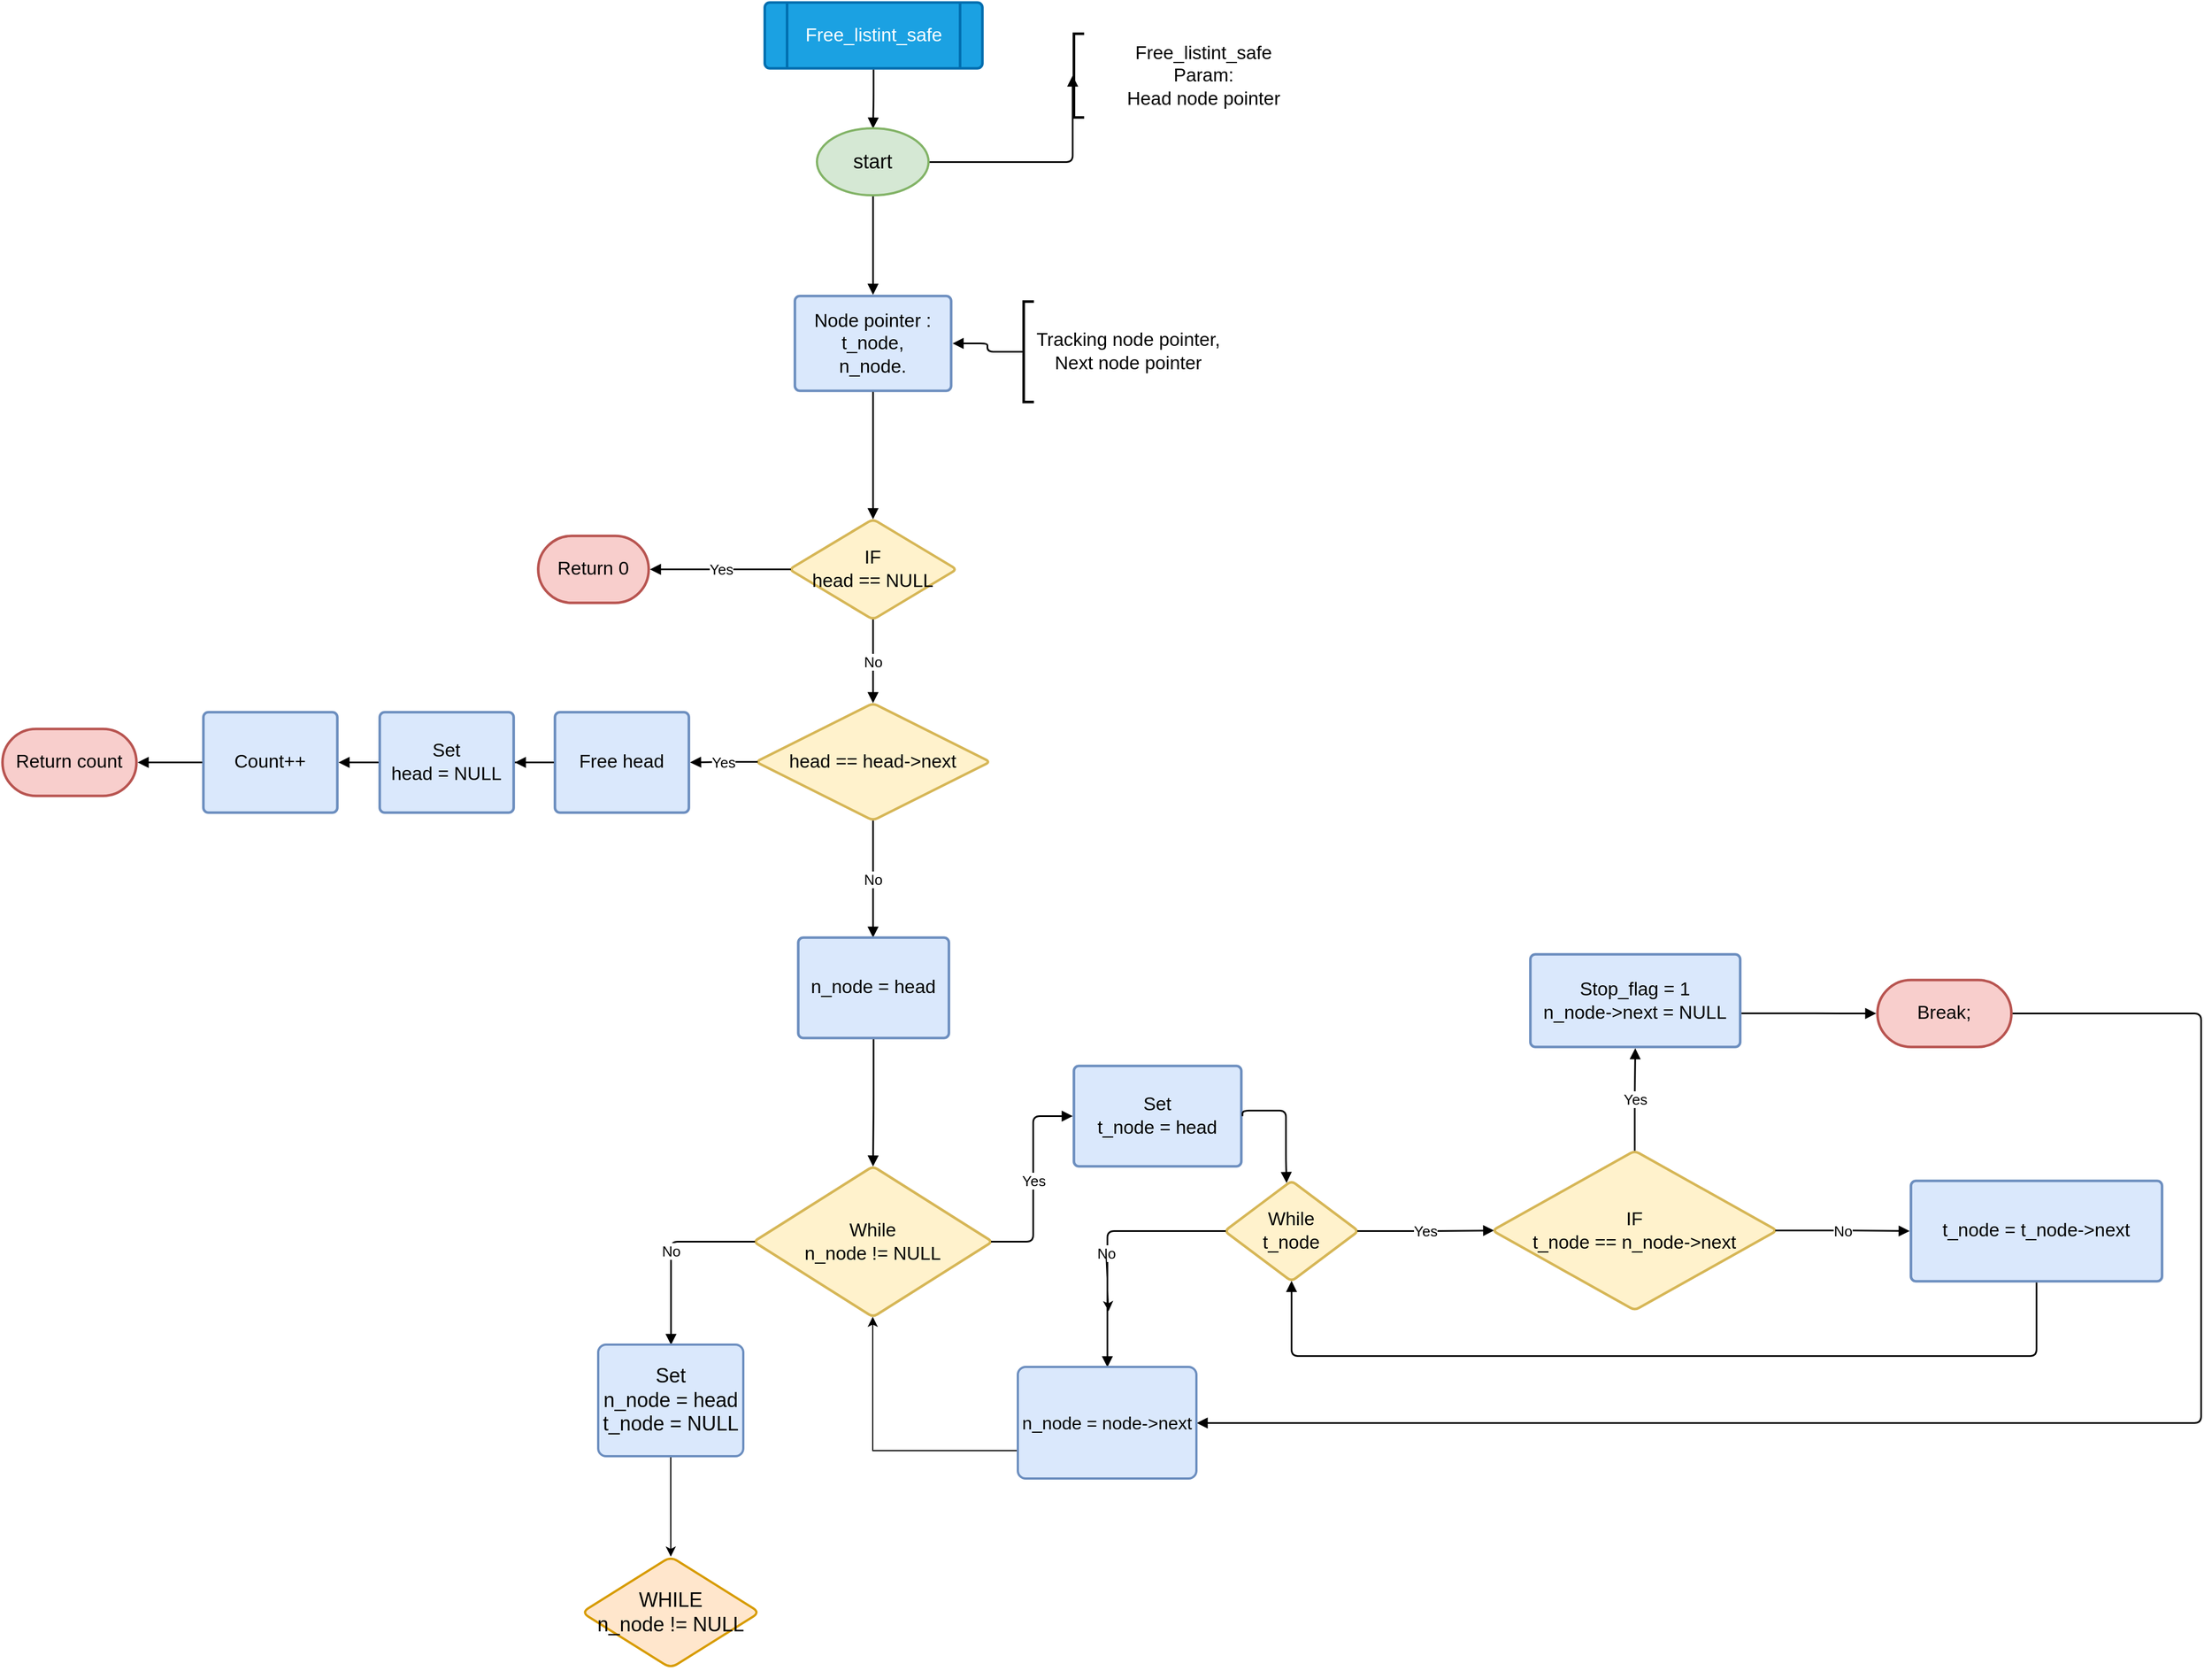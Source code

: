 <mxfile version="20.7.4" type="github">
  <diagram id="C5RBs43oDa-KdzZeNtuy" name="Page-1">
    <mxGraphModel dx="1888" dy="588" grid="1" gridSize="10" guides="1" tooltips="1" connect="1" arrows="1" fold="1" page="1" pageScale="1" pageWidth="827" pageHeight="1169" math="0" shadow="0">
      <root>
        <mxCell id="WIyWlLk6GJQsqaUBKTNV-0" />
        <mxCell id="WIyWlLk6GJQsqaUBKTNV-1" parent="WIyWlLk6GJQsqaUBKTNV-0" />
        <UserObject label="" lucidchartObjectId="B0TjeojzzhyD" id="-EuLFVU4yD4jIDWXe8yd-0">
          <mxCell style="html=1;jettySize=18;whiteSpace=wrap;fontSize=13;strokeOpacity=100;strokeWidth=1.5;rounded=1;arcSize=12;edgeStyle=orthogonalEdgeStyle;startArrow=none;endArrow=block;endFill=1;entryX=-0.005;entryY=0.5;entryPerimeter=0;fontStyle=0;align=center;exitX=1;exitY=0.5;exitDx=0;exitDy=0;exitPerimeter=0;" parent="WIyWlLk6GJQsqaUBKTNV-1" target="-EuLFVU4yD4jIDWXe8yd-1" edge="1" source="BbPFGdIxD8tB25OcYoy9-9">
            <mxGeometry width="100" height="100" relative="1" as="geometry">
              <Array as="points" />
              <mxPoint x="719" y="165" as="sourcePoint" />
            </mxGeometry>
          </mxCell>
        </UserObject>
        <mxCell id="-EuLFVU4yD4jIDWXe8yd-1" value="Free_listint_safe&#xa;Param:&#xa;       Head node pointer" style="group;spacingLeft=8;align=center;spacing=0;strokeColor=none;whiteSpace=wrap;fontSize=16.7;fontColor=default;fontStyle=0;strokeOpacity=100;rounded=1;absoluteArcSize=1;arcSize=9;strokeWidth=2.3;verticalAlign=middle;html=1;" parent="WIyWlLk6GJQsqaUBKTNV-1" vertex="1">
          <mxGeometry x="840" y="45" width="225" height="75" as="geometry" />
        </mxCell>
        <mxCell id="-EuLFVU4yD4jIDWXe8yd-2" value="" style="shape=partialRectangle;right=0;fillColor=none;whiteSpace=wrap;fontSize=16.7;fontColor=default;fontStyle=0;strokeWidth=2.3;align=center;" parent="-EuLFVU4yD4jIDWXe8yd-1" vertex="1">
          <mxGeometry width="8" height="75" relative="1" as="geometry" />
        </mxCell>
        <UserObject label="" lucidchartObjectId="d2Tjtz0A~HVq" id="-EuLFVU4yD4jIDWXe8yd-3">
          <mxCell style="html=1;jettySize=18;whiteSpace=wrap;fontSize=13;strokeOpacity=100;strokeWidth=1.5;rounded=1;arcSize=12;edgeStyle=orthogonalEdgeStyle;startArrow=none;endArrow=block;endFill=1;exitX=0.5;exitY=1;exitPerimeter=0;entryX=0.5;entryY=-0.012;entryPerimeter=0;fontStyle=0;align=center;exitDx=0;exitDy=0;" parent="WIyWlLk6GJQsqaUBKTNV-1" source="BbPFGdIxD8tB25OcYoy9-9" target="-EuLFVU4yD4jIDWXe8yd-4" edge="1">
            <mxGeometry width="100" height="100" relative="1" as="geometry">
              <Array as="points" />
              <mxPoint x="660" y="211.08" as="sourcePoint" />
            </mxGeometry>
          </mxCell>
        </UserObject>
        <UserObject label="Node pointer :&#xa;       t_node,&#xa;      n_node." lucidchartObjectId="n3Tj_km~~GY7" id="-EuLFVU4yD4jIDWXe8yd-4">
          <mxCell style="html=1;overflow=block;blockSpacing=1;whiteSpace=wrap;fontSize=16.7;fontStyle=0;spacing=9;strokeOpacity=100;rounded=1;absoluteArcSize=1;arcSize=9;strokeWidth=2.3;align=center;fillColor=#dae8fc;strokeColor=#6c8ebf;" parent="WIyWlLk6GJQsqaUBKTNV-1" vertex="1">
            <mxGeometry x="590" y="280" width="140" height="85" as="geometry" />
          </mxCell>
        </UserObject>
        <mxCell id="-EuLFVU4yD4jIDWXe8yd-5" value="Tracking node pointer, &#xa;Next node pointer " style="group;spacingLeft=8;align=center;spacing=0;strokeColor=none;whiteSpace=wrap;fontSize=16.7;fontColor=default;fontStyle=0;strokeOpacity=100;rounded=1;absoluteArcSize=1;arcSize=9;strokeWidth=2.3;verticalAlign=middle;html=1;" parent="WIyWlLk6GJQsqaUBKTNV-1" vertex="1">
          <mxGeometry x="795" y="285" width="180" height="90" as="geometry" />
        </mxCell>
        <mxCell id="-EuLFVU4yD4jIDWXe8yd-6" value="" style="shape=partialRectangle;right=0;fillColor=none;whiteSpace=wrap;fontSize=16.7;fontColor=default;fontStyle=0;strokeWidth=2.3;align=center;" parent="-EuLFVU4yD4jIDWXe8yd-5" vertex="1">
          <mxGeometry width="8" height="90" relative="1" as="geometry" />
        </mxCell>
        <UserObject label="" lucidchartObjectId="N6TjMhdxIxI5" id="-EuLFVU4yD4jIDWXe8yd-7">
          <mxCell style="html=1;jettySize=18;whiteSpace=wrap;fontSize=13;strokeOpacity=100;strokeWidth=1.5;rounded=1;arcSize=12;edgeStyle=orthogonalEdgeStyle;startArrow=none;endArrow=block;endFill=1;exitX=-0.006;exitY=0.5;exitPerimeter=0;entryX=1.009;entryY=0.5;entryPerimeter=0;fontStyle=0;align=center;" parent="WIyWlLk6GJQsqaUBKTNV-1" source="-EuLFVU4yD4jIDWXe8yd-5" target="-EuLFVU4yD4jIDWXe8yd-4" edge="1">
            <mxGeometry width="100" height="100" relative="1" as="geometry">
              <Array as="points" />
            </mxGeometry>
          </mxCell>
        </UserObject>
        <UserObject label="" lucidchartObjectId="97TjU-4n.Omw" id="-EuLFVU4yD4jIDWXe8yd-8">
          <mxCell style="html=1;jettySize=18;whiteSpace=wrap;fontSize=13;strokeOpacity=100;strokeWidth=1.5;rounded=1;arcSize=12;edgeStyle=orthogonalEdgeStyle;startArrow=none;endArrow=block;endFill=1;exitX=0.5;exitY=1.012;exitPerimeter=0;entryX=0.5;entryY=0.001;entryPerimeter=0;fontStyle=0;align=center;" parent="WIyWlLk6GJQsqaUBKTNV-1" source="-EuLFVU4yD4jIDWXe8yd-4" target="-EuLFVU4yD4jIDWXe8yd-9" edge="1">
            <mxGeometry width="100" height="100" relative="1" as="geometry">
              <Array as="points">
                <mxPoint x="660" y="430" />
                <mxPoint x="660" y="430" />
              </Array>
            </mxGeometry>
          </mxCell>
        </UserObject>
        <UserObject label="IF&lt;br&gt;head == NULL" lucidchartObjectId=".7TjQWZjz_UL" id="-EuLFVU4yD4jIDWXe8yd-9">
          <mxCell style="html=1;overflow=block;blockSpacing=1;whiteSpace=wrap;rhombus;fontSize=16.7;fontStyle=0;spacing=3.8;strokeOpacity=100;rounded=1;absoluteArcSize=1;arcSize=9;strokeWidth=2.3;align=center;fillColor=#fff2cc;strokeColor=#d6b656;" parent="WIyWlLk6GJQsqaUBKTNV-1" vertex="1">
            <mxGeometry x="585" y="480" width="150" height="90" as="geometry" />
          </mxCell>
        </UserObject>
        <UserObject label="" lucidchartObjectId="c9TjnEwzUFvM" id="-EuLFVU4yD4jIDWXe8yd-10">
          <mxCell style="html=1;jettySize=18;whiteSpace=wrap;fontSize=13;fontColor=default;fontStyle=0;strokeOpacity=100;strokeWidth=1.5;rounded=1;arcSize=12;edgeStyle=orthogonalEdgeStyle;startArrow=none;endArrow=block;endFill=1;exitX=0.5;exitY=0.999;exitPerimeter=0;entryX=0.5;entryY=-0.001;entryPerimeter=0;align=center;" parent="WIyWlLk6GJQsqaUBKTNV-1" source="-EuLFVU4yD4jIDWXe8yd-9" target="-EuLFVU4yD4jIDWXe8yd-12" edge="1">
            <mxGeometry width="100" height="100" relative="1" as="geometry">
              <Array as="points" />
            </mxGeometry>
          </mxCell>
        </UserObject>
        <mxCell id="-EuLFVU4yD4jIDWXe8yd-11" value="No" style="text;html=1;resizable=0;labelBackgroundColor=default;align=center;verticalAlign=middle;fontStyle=0;fontColor=default;fontSize=13;" parent="-EuLFVU4yD4jIDWXe8yd-10" vertex="1">
          <mxGeometry relative="1" as="geometry" />
        </mxCell>
        <UserObject label="head == head-&amp;gt;next" lucidchartObjectId="k9TjyNI7_4Cw" id="-EuLFVU4yD4jIDWXe8yd-12">
          <mxCell style="html=1;overflow=block;blockSpacing=1;whiteSpace=wrap;rhombus;fontSize=16.7;fontStyle=0;spacing=3.8;strokeOpacity=100;rounded=1;absoluteArcSize=1;arcSize=9;strokeWidth=2.3;align=center;fillColor=#fff2cc;strokeColor=#d6b656;" parent="WIyWlLk6GJQsqaUBKTNV-1" vertex="1">
            <mxGeometry x="555" y="645" width="210" height="105" as="geometry" />
          </mxCell>
        </UserObject>
        <UserObject label="" lucidchartObjectId="A-TjABVrmWil" id="-EuLFVU4yD4jIDWXe8yd-13">
          <mxCell style="html=1;jettySize=18;whiteSpace=wrap;fontSize=13;fontColor=default;fontStyle=0;strokeOpacity=100;strokeWidth=1.5;rounded=1;arcSize=12;edgeStyle=orthogonalEdgeStyle;startArrow=none;endArrow=block;endFill=1;exitX=0.009;exitY=0.5;exitPerimeter=0;entryX=1.011;entryY=0.5;entryPerimeter=0;align=center;" parent="WIyWlLk6GJQsqaUBKTNV-1" source="-EuLFVU4yD4jIDWXe8yd-9" target="-EuLFVU4yD4jIDWXe8yd-15" edge="1">
            <mxGeometry width="100" height="100" relative="1" as="geometry">
              <Array as="points" />
            </mxGeometry>
          </mxCell>
        </UserObject>
        <mxCell id="-EuLFVU4yD4jIDWXe8yd-14" value="Yes" style="text;html=1;resizable=0;labelBackgroundColor=default;align=center;verticalAlign=middle;fontStyle=0;fontColor=default;fontSize=13;" parent="-EuLFVU4yD4jIDWXe8yd-13" vertex="1">
          <mxGeometry relative="1" as="geometry" />
        </mxCell>
        <UserObject label="Return 0" lucidchartObjectId="eoUjwzLETwix" id="-EuLFVU4yD4jIDWXe8yd-15">
          <mxCell style="html=1;overflow=block;blockSpacing=1;whiteSpace=wrap;rounded=1;arcSize=50;fontSize=16.7;fontStyle=0;spacing=3.8;strokeOpacity=100;strokeWidth=2.3;align=center;fillColor=#f8cecc;strokeColor=#b85450;" parent="WIyWlLk6GJQsqaUBKTNV-1" vertex="1">
            <mxGeometry x="360" y="495" width="99" height="60" as="geometry" />
          </mxCell>
        </UserObject>
        <UserObject label="" lucidchartObjectId="gqUjU.lbUIT7" id="-EuLFVU4yD4jIDWXe8yd-16">
          <mxCell style="html=1;jettySize=18;whiteSpace=wrap;fontSize=13;fontColor=default;fontStyle=0;strokeOpacity=100;strokeWidth=1.5;rounded=1;arcSize=12;edgeStyle=orthogonalEdgeStyle;startArrow=none;endArrow=block;endFill=1;exitX=0.5;exitY=1.001;exitPerimeter=0;align=center;" parent="WIyWlLk6GJQsqaUBKTNV-1" source="-EuLFVU4yD4jIDWXe8yd-12" edge="1">
            <mxGeometry width="100" height="100" relative="1" as="geometry">
              <Array as="points" />
              <mxPoint x="660" y="855" as="targetPoint" />
            </mxGeometry>
          </mxCell>
        </UserObject>
        <mxCell id="-EuLFVU4yD4jIDWXe8yd-17" value="No" style="text;html=1;resizable=0;labelBackgroundColor=default;align=center;verticalAlign=middle;fontStyle=0;fontColor=default;fontSize=13;" parent="-EuLFVU4yD4jIDWXe8yd-16" vertex="1">
          <mxGeometry relative="1" as="geometry" />
        </mxCell>
        <UserObject label="" lucidchartObjectId="CqUj7jYGGl0Z" id="-EuLFVU4yD4jIDWXe8yd-18">
          <mxCell style="html=1;jettySize=18;whiteSpace=wrap;fontSize=13;fontColor=default;fontStyle=0;strokeOpacity=100;strokeWidth=1.5;rounded=1;arcSize=12;edgeStyle=orthogonalEdgeStyle;startArrow=none;endArrow=block;endFill=1;exitX=0.008;exitY=0.5;exitPerimeter=0;entryX=1.009;entryY=0.5;entryPerimeter=0;align=center;" parent="WIyWlLk6GJQsqaUBKTNV-1" source="-EuLFVU4yD4jIDWXe8yd-12" target="-EuLFVU4yD4jIDWXe8yd-20" edge="1">
            <mxGeometry width="100" height="100" relative="1" as="geometry">
              <Array as="points" />
            </mxGeometry>
          </mxCell>
        </UserObject>
        <mxCell id="-EuLFVU4yD4jIDWXe8yd-19" value="Yes" style="text;html=1;resizable=0;labelBackgroundColor=default;align=center;verticalAlign=middle;fontStyle=0;fontColor=default;fontSize=13;" parent="-EuLFVU4yD4jIDWXe8yd-18" vertex="1">
          <mxGeometry relative="1" as="geometry" />
        </mxCell>
        <UserObject label="Free head" lucidchartObjectId="FqUjgOdDvxsP" id="-EuLFVU4yD4jIDWXe8yd-20">
          <mxCell style="html=1;overflow=block;blockSpacing=1;whiteSpace=wrap;fontSize=16.7;fontStyle=0;spacing=9;strokeOpacity=100;rounded=1;absoluteArcSize=1;arcSize=9;strokeWidth=2.3;align=center;fillColor=#dae8fc;strokeColor=#6c8ebf;" parent="WIyWlLk6GJQsqaUBKTNV-1" vertex="1">
            <mxGeometry x="375" y="653" width="120" height="90" as="geometry" />
          </mxCell>
        </UserObject>
        <UserObject label="" lucidchartObjectId="ZqUjroHSbfZT" id="-EuLFVU4yD4jIDWXe8yd-21">
          <mxCell style="html=1;jettySize=18;whiteSpace=wrap;fontSize=13;strokeOpacity=100;strokeWidth=1.5;rounded=1;arcSize=12;edgeStyle=orthogonalEdgeStyle;startArrow=none;endArrow=block;endFill=1;exitX=-0.009;exitY=0.5;exitPerimeter=0;entryX=1.009;entryY=0.5;entryPerimeter=0;fontStyle=0;align=center;" parent="WIyWlLk6GJQsqaUBKTNV-1" source="-EuLFVU4yD4jIDWXe8yd-20" target="-EuLFVU4yD4jIDWXe8yd-22" edge="1">
            <mxGeometry width="100" height="100" relative="1" as="geometry">
              <Array as="points" />
            </mxGeometry>
          </mxCell>
        </UserObject>
        <UserObject label="Count++" lucidchartObjectId="PrUjx2eA~Qg_" id="-EuLFVU4yD4jIDWXe8yd-22">
          <mxCell style="html=1;overflow=block;blockSpacing=1;whiteSpace=wrap;fontSize=16.7;fontStyle=0;spacing=9;strokeOpacity=100;rounded=1;absoluteArcSize=1;arcSize=9;strokeWidth=2.3;align=center;fillColor=#dae8fc;strokeColor=#6c8ebf;" parent="WIyWlLk6GJQsqaUBKTNV-1" vertex="1">
            <mxGeometry x="60" y="653" width="120" height="90" as="geometry" />
          </mxCell>
        </UserObject>
        <UserObject label="" lucidchartObjectId="5rUjoiAFmM_X" id="-EuLFVU4yD4jIDWXe8yd-23">
          <mxCell style="html=1;jettySize=18;whiteSpace=wrap;fontSize=13;strokeOpacity=100;strokeWidth=1.5;rounded=1;arcSize=12;edgeStyle=orthogonalEdgeStyle;startArrow=none;endArrow=block;endFill=1;exitX=-0.009;exitY=0.5;exitPerimeter=0;entryX=1.009;entryY=0.5;entryPerimeter=0;fontStyle=0;align=center;" parent="WIyWlLk6GJQsqaUBKTNV-1" source="-EuLFVU4yD4jIDWXe8yd-22" target="-EuLFVU4yD4jIDWXe8yd-24" edge="1">
            <mxGeometry width="100" height="100" relative="1" as="geometry">
              <Array as="points" />
            </mxGeometry>
          </mxCell>
        </UserObject>
        <UserObject label="Return count " lucidchartObjectId="6rUjozvJ10LH" id="-EuLFVU4yD4jIDWXe8yd-24">
          <mxCell style="html=1;overflow=block;blockSpacing=1;whiteSpace=wrap;rounded=1;arcSize=50;fontSize=16.7;fontStyle=0;spacing=3.8;strokeOpacity=100;strokeWidth=2.3;align=center;fillColor=#f8cecc;strokeColor=#b85450;" parent="WIyWlLk6GJQsqaUBKTNV-1" vertex="1">
            <mxGeometry x="-120" y="668" width="120" height="60" as="geometry" />
          </mxCell>
        </UserObject>
        <UserObject label="Free_listint_safe" lucidchartObjectId="lyUj0HL4_M2s" id="-EuLFVU4yD4jIDWXe8yd-26">
          <mxCell style="html=1;overflow=block;blockSpacing=1;whiteSpace=wrap;shape=process;fontSize=16.7;fontStyle=0;spacing=3.8;strokeOpacity=100;rounded=1;absoluteArcSize=1;arcSize=9;strokeWidth=2.3;align=center;fillColor=#1ba1e2;strokeColor=#006EAF;fontColor=#ffffff;" parent="WIyWlLk6GJQsqaUBKTNV-1" vertex="1">
            <mxGeometry x="563" y="17" width="195" height="59" as="geometry" />
          </mxCell>
        </UserObject>
        <UserObject label="" lucidchartObjectId="GzUjXqjGhj6L" id="-EuLFVU4yD4jIDWXe8yd-27">
          <mxCell style="html=1;jettySize=18;whiteSpace=wrap;fontSize=13;strokeOpacity=100;strokeWidth=1.5;rounded=1;arcSize=12;edgeStyle=orthogonalEdgeStyle;startArrow=none;endArrow=block;endFill=1;exitX=0.5;exitY=1.019;exitPerimeter=0;entryX=0.5;entryY=0;entryPerimeter=0;fontStyle=0;align=center;entryDx=0;entryDy=0;" parent="WIyWlLk6GJQsqaUBKTNV-1" source="-EuLFVU4yD4jIDWXe8yd-26" target="BbPFGdIxD8tB25OcYoy9-9" edge="1">
            <mxGeometry width="100" height="100" relative="1" as="geometry">
              <Array as="points" />
              <mxPoint x="660" y="118.92" as="targetPoint" />
            </mxGeometry>
          </mxCell>
        </UserObject>
        <UserObject label="" lucidchartObjectId="KAUjZjv.IRIq" id="-EuLFVU4yD4jIDWXe8yd-28">
          <mxCell style="html=1;jettySize=18;whiteSpace=wrap;fontSize=13;strokeOpacity=100;strokeWidth=1.5;rounded=1;arcSize=12;edgeStyle=orthogonalEdgeStyle;startArrow=none;endArrow=block;endFill=1;exitX=-0.009;exitY=0.5;exitPerimeter=0;entryX=1.009;entryY=0.5;entryPerimeter=0;fontStyle=0;align=center;" parent="WIyWlLk6GJQsqaUBKTNV-1" source="-EuLFVU4yD4jIDWXe8yd-20" target="-EuLFVU4yD4jIDWXe8yd-29" edge="1">
            <mxGeometry width="100" height="100" relative="1" as="geometry">
              <Array as="points" />
            </mxGeometry>
          </mxCell>
        </UserObject>
        <UserObject label="Set&#xa;head = NULL" lucidchartObjectId="OAUjvojBsVKb" id="-EuLFVU4yD4jIDWXe8yd-29">
          <mxCell style="html=1;overflow=block;blockSpacing=1;whiteSpace=wrap;fontSize=16.7;fontStyle=0;spacing=9;strokeOpacity=100;rounded=1;absoluteArcSize=1;arcSize=9;strokeWidth=2.3;align=center;fillColor=#dae8fc;strokeColor=#6c8ebf;" parent="WIyWlLk6GJQsqaUBKTNV-1" vertex="1">
            <mxGeometry x="218" y="653" width="120" height="90" as="geometry" />
          </mxCell>
        </UserObject>
        <UserObject label="n_node = head" lucidchartObjectId="VEUjYc1vSFdw" id="-EuLFVU4yD4jIDWXe8yd-30">
          <mxCell style="html=1;overflow=block;blockSpacing=1;whiteSpace=wrap;fontSize=16.7;fontStyle=0;spacing=9;strokeOpacity=100;rounded=1;absoluteArcSize=1;arcSize=9;strokeWidth=2.3;align=center;fillColor=#dae8fc;strokeColor=#6c8ebf;" parent="WIyWlLk6GJQsqaUBKTNV-1" vertex="1">
            <mxGeometry x="593" y="855" width="135" height="90" as="geometry" />
          </mxCell>
        </UserObject>
        <UserObject label="" lucidchartObjectId="JUUjhVC8.aRA" id="-EuLFVU4yD4jIDWXe8yd-31">
          <mxCell style="html=1;jettySize=18;whiteSpace=wrap;fontSize=13;strokeOpacity=100;strokeWidth=1.5;rounded=1;arcSize=12;edgeStyle=orthogonalEdgeStyle;startArrow=none;endArrow=block;endFill=1;exitX=0.5;exitY=1.012;exitPerimeter=0;entryX=0.5;entryY=0.001;entryPerimeter=0;fontStyle=0;align=center;" parent="WIyWlLk6GJQsqaUBKTNV-1" source="-EuLFVU4yD4jIDWXe8yd-30" target="-EuLFVU4yD4jIDWXe8yd-32" edge="1">
            <mxGeometry width="100" height="100" relative="1" as="geometry">
              <Array as="points" />
            </mxGeometry>
          </mxCell>
        </UserObject>
        <UserObject label="While &#xa;n_node !=  NULL" lucidchartObjectId="LUUjSOhoHL6q" id="-EuLFVU4yD4jIDWXe8yd-32">
          <mxCell style="html=1;overflow=block;blockSpacing=1;whiteSpace=wrap;rhombus;fontSize=16.7;fontStyle=0;spacing=3.8;strokeOpacity=100;rounded=1;absoluteArcSize=1;arcSize=9;strokeWidth=2.3;align=center;fillColor=#fff2cc;strokeColor=#d6b656;" parent="WIyWlLk6GJQsqaUBKTNV-1" vertex="1">
            <mxGeometry x="553" y="1060" width="214" height="135" as="geometry" />
          </mxCell>
        </UserObject>
        <UserObject label="" lucidchartObjectId="68UjEswZqylS" id="-EuLFVU4yD4jIDWXe8yd-33">
          <mxCell style="html=1;jettySize=18;whiteSpace=wrap;fontSize=13;fontColor=default;fontStyle=0;strokeOpacity=100;strokeWidth=1.5;rounded=1;arcSize=12;edgeStyle=orthogonalEdgeStyle;startArrow=none;endArrow=block;endFill=1;exitX=0.994;exitY=0.5;exitPerimeter=0;entryX=-0.007;entryY=0.5;entryPerimeter=0;align=center;" parent="WIyWlLk6GJQsqaUBKTNV-1" source="-EuLFVU4yD4jIDWXe8yd-32" target="-EuLFVU4yD4jIDWXe8yd-35" edge="1">
            <mxGeometry width="100" height="100" relative="1" as="geometry">
              <Array as="points" />
            </mxGeometry>
          </mxCell>
        </UserObject>
        <mxCell id="-EuLFVU4yD4jIDWXe8yd-34" value="Yes" style="text;html=1;resizable=0;labelBackgroundColor=default;align=center;verticalAlign=middle;fontStyle=0;fontColor=default;fontSize=13;" parent="-EuLFVU4yD4jIDWXe8yd-33" vertex="1">
          <mxGeometry relative="1" as="geometry" />
        </mxCell>
        <UserObject label="Set&#xa;t_node = head" lucidchartObjectId=".8UjOOrbikr~" id="-EuLFVU4yD4jIDWXe8yd-35">
          <mxCell style="html=1;overflow=block;blockSpacing=1;whiteSpace=wrap;fontSize=16.7;fontStyle=0;spacing=9;strokeOpacity=100;rounded=1;absoluteArcSize=1;arcSize=9;strokeWidth=2.3;align=center;fillColor=#dae8fc;strokeColor=#6c8ebf;" parent="WIyWlLk6GJQsqaUBKTNV-1" vertex="1">
            <mxGeometry x="840" y="970" width="150" height="90" as="geometry" />
          </mxCell>
        </UserObject>
        <UserObject label="" lucidchartObjectId="7.UjK-sWPqGj" id="-EuLFVU4yD4jIDWXe8yd-36">
          <mxCell style="html=1;jettySize=18;whiteSpace=wrap;fontSize=13;strokeOpacity=100;strokeWidth=1.5;rounded=1;arcSize=12;edgeStyle=orthogonalEdgeStyle;startArrow=none;endArrow=block;endFill=1;exitX=1.007;exitY=0.5;exitPerimeter=0;entryX=0.463;entryY=0.021;entryPerimeter=0;fontStyle=0;align=center;" parent="WIyWlLk6GJQsqaUBKTNV-1" source="-EuLFVU4yD4jIDWXe8yd-35" target="-EuLFVU4yD4jIDWXe8yd-37" edge="1">
            <mxGeometry width="100" height="100" relative="1" as="geometry">
              <Array as="points">
                <mxPoint x="991" y="1010" />
                <mxPoint x="1030" y="1010" />
                <mxPoint x="1030" y="1055" />
              </Array>
            </mxGeometry>
          </mxCell>
        </UserObject>
        <UserObject label="While&#xa;t_node" lucidchartObjectId="bcVjLbV3sLRl" id="-EuLFVU4yD4jIDWXe8yd-37">
          <mxCell style="html=1;overflow=block;blockSpacing=1;whiteSpace=wrap;rhombus;fontSize=16.7;fontStyle=0;spacing=3.8;strokeOpacity=100;rounded=1;absoluteArcSize=1;arcSize=9;strokeWidth=2.3;align=center;fillColor=#fff2cc;strokeColor=#d6b656;" parent="WIyWlLk6GJQsqaUBKTNV-1" vertex="1">
            <mxGeometry x="975" y="1073" width="120" height="90" as="geometry" />
          </mxCell>
        </UserObject>
        <UserObject label="" lucidchartObjectId="EiVjGUEaPr1p" id="-EuLFVU4yD4jIDWXe8yd-38">
          <mxCell style="html=1;jettySize=18;whiteSpace=wrap;fontSize=13;fontColor=default;fontStyle=0;strokeOpacity=100;strokeWidth=1.5;rounded=1;arcSize=12;edgeStyle=orthogonalEdgeStyle;startArrow=none;endArrow=block;endFill=1;exitX=0.009;exitY=0.5;exitPerimeter=0;align=center;" parent="WIyWlLk6GJQsqaUBKTNV-1" source="-EuLFVU4yD4jIDWXe8yd-37" target="BbPFGdIxD8tB25OcYoy9-2" edge="1">
            <mxGeometry width="100" height="100" relative="1" as="geometry">
              <Array as="points" />
              <mxPoint x="840" y="1278" as="targetPoint" />
            </mxGeometry>
          </mxCell>
        </UserObject>
        <mxCell id="-EuLFVU4yD4jIDWXe8yd-39" value="No" style="text;html=1;resizable=0;labelBackgroundColor=default;align=center;verticalAlign=middle;fontStyle=0;fontColor=default;fontSize=13;" parent="-EuLFVU4yD4jIDWXe8yd-38" vertex="1">
          <mxGeometry relative="1" as="geometry">
            <mxPoint x="-1" y="12" as="offset" />
          </mxGeometry>
        </mxCell>
        <mxCell id="BbPFGdIxD8tB25OcYoy9-0" style="edgeStyle=orthogonalEdgeStyle;rounded=0;orthogonalLoop=1;jettySize=auto;html=1;exitX=0;exitY=0;exitDx=0;exitDy=0;" edge="1" parent="-EuLFVU4yD4jIDWXe8yd-38" source="-EuLFVU4yD4jIDWXe8yd-39">
          <mxGeometry relative="1" as="geometry">
            <mxPoint x="871.308" y="1190" as="targetPoint" />
          </mxGeometry>
        </mxCell>
        <UserObject label="" lucidchartObjectId="ajVjOMdyZyzg" id="-EuLFVU4yD4jIDWXe8yd-40">
          <mxCell style="html=1;jettySize=18;whiteSpace=wrap;fontSize=13;fontColor=default;fontStyle=0;strokeOpacity=100;strokeWidth=1.5;rounded=1;arcSize=12;edgeStyle=orthogonalEdgeStyle;startArrow=none;endArrow=block;endFill=1;exitX=0.991;exitY=0.5;exitPerimeter=0;entryX=0.006;entryY=0.5;entryPerimeter=0;align=center;" parent="WIyWlLk6GJQsqaUBKTNV-1" source="-EuLFVU4yD4jIDWXe8yd-37" target="-EuLFVU4yD4jIDWXe8yd-42" edge="1">
            <mxGeometry width="100" height="100" relative="1" as="geometry">
              <Array as="points" />
            </mxGeometry>
          </mxCell>
        </UserObject>
        <mxCell id="-EuLFVU4yD4jIDWXe8yd-41" value="Yes" style="text;html=1;resizable=0;labelBackgroundColor=default;align=center;verticalAlign=middle;fontStyle=0;fontColor=default;fontSize=13;" parent="-EuLFVU4yD4jIDWXe8yd-40" vertex="1">
          <mxGeometry relative="1" as="geometry" />
        </mxCell>
        <UserObject label="IF&lt;br&gt;t_node == n_node-&amp;gt;next" lucidchartObjectId="GlVj2SEtHm9M" id="-EuLFVU4yD4jIDWXe8yd-42">
          <mxCell style="html=1;overflow=block;blockSpacing=1;whiteSpace=wrap;rhombus;fontSize=16.7;fontStyle=0;spacing=3.8;strokeOpacity=100;rounded=1;absoluteArcSize=1;arcSize=9;strokeWidth=2.3;align=center;fillColor=#fff2cc;strokeColor=#d6b656;" parent="WIyWlLk6GJQsqaUBKTNV-1" vertex="1">
            <mxGeometry x="1215" y="1046" width="255" height="143" as="geometry" />
          </mxCell>
        </UserObject>
        <UserObject label="" lucidchartObjectId="JpVjY_qIxL-8" id="-EuLFVU4yD4jIDWXe8yd-43">
          <mxCell style="html=1;jettySize=18;whiteSpace=wrap;fontSize=13;fontColor=default;fontStyle=0;strokeOpacity=100;strokeWidth=1.5;rounded=1;arcSize=12;edgeStyle=orthogonalEdgeStyle;startArrow=none;endArrow=block;endFill=1;exitX=0.5;exitY=0;exitPerimeter=0;entryX=0.5;entryY=1.014;entryPerimeter=0;align=center;" parent="WIyWlLk6GJQsqaUBKTNV-1" source="-EuLFVU4yD4jIDWXe8yd-42" target="-EuLFVU4yD4jIDWXe8yd-45" edge="1">
            <mxGeometry width="100" height="100" relative="1" as="geometry">
              <Array as="points" />
            </mxGeometry>
          </mxCell>
        </UserObject>
        <mxCell id="-EuLFVU4yD4jIDWXe8yd-44" value="Yes" style="text;html=1;resizable=0;labelBackgroundColor=default;align=center;verticalAlign=middle;fontStyle=0;fontColor=default;fontSize=13;" parent="-EuLFVU4yD4jIDWXe8yd-43" vertex="1">
          <mxGeometry relative="1" as="geometry" />
        </mxCell>
        <UserObject label="Stop_flag = 1&#xa;n_node-&amp;gt;next = NULL " lucidchartObjectId="NpVj_N7j~Zg8" id="-EuLFVU4yD4jIDWXe8yd-45">
          <mxCell style="html=1;overflow=block;blockSpacing=1;whiteSpace=wrap;fontSize=16.7;fontStyle=0;spacing=9;strokeOpacity=100;rounded=1;absoluteArcSize=1;arcSize=9;strokeWidth=2.3;align=center;fillColor=#dae8fc;strokeColor=#6c8ebf;" parent="WIyWlLk6GJQsqaUBKTNV-1" vertex="1">
            <mxGeometry x="1249" y="870" width="188" height="83" as="geometry" />
          </mxCell>
        </UserObject>
        <UserObject label="" lucidchartObjectId="lsVjZbHinWfV" id="-EuLFVU4yD4jIDWXe8yd-46">
          <mxCell style="html=1;jettySize=18;whiteSpace=wrap;fontSize=13;strokeOpacity=100;strokeWidth=1.5;rounded=1;arcSize=12;edgeStyle=orthogonalEdgeStyle;startArrow=none;endArrow=block;endFill=1;exitX=1.006;exitY=0.637;exitPerimeter=0;entryX=-0.009;entryY=0.5;entryPerimeter=0;fontStyle=0;align=center;" parent="WIyWlLk6GJQsqaUBKTNV-1" source="-EuLFVU4yD4jIDWXe8yd-45" target="-EuLFVU4yD4jIDWXe8yd-47" edge="1">
            <mxGeometry width="100" height="100" relative="1" as="geometry">
              <Array as="points" />
            </mxGeometry>
          </mxCell>
        </UserObject>
        <UserObject label="Break;" lucidchartObjectId="nsVj3WZGSmiO" id="-EuLFVU4yD4jIDWXe8yd-47">
          <mxCell style="html=1;overflow=block;blockSpacing=1;whiteSpace=wrap;rounded=1;arcSize=50;fontSize=16.7;fontStyle=0;spacing=3.8;strokeOpacity=100;strokeWidth=2.3;align=center;fillColor=#f8cecc;strokeColor=#b85450;" parent="WIyWlLk6GJQsqaUBKTNV-1" vertex="1">
            <mxGeometry x="1560" y="893" width="120" height="60" as="geometry" />
          </mxCell>
        </UserObject>
        <UserObject label="" lucidchartObjectId="UsVj_B--O2z8" id="-EuLFVU4yD4jIDWXe8yd-48">
          <mxCell style="html=1;jettySize=18;whiteSpace=wrap;fontSize=13;strokeOpacity=100;strokeWidth=1.5;rounded=1;arcSize=12;edgeStyle=orthogonalEdgeStyle;startArrow=none;endArrow=block;endFill=1;exitX=1.009;exitY=0.5;exitPerimeter=0;fontStyle=0;align=center;entryX=1;entryY=0.5;entryDx=0;entryDy=0;" parent="WIyWlLk6GJQsqaUBKTNV-1" source="-EuLFVU4yD4jIDWXe8yd-47" edge="1" target="BbPFGdIxD8tB25OcYoy9-2">
            <mxGeometry width="100" height="100" relative="1" as="geometry">
              <Array as="points">
                <mxPoint x="1850" y="923" />
                <mxPoint x="1850" y="1290" />
              </Array>
              <mxPoint x="1020" y="1290" as="targetPoint" />
            </mxGeometry>
          </mxCell>
        </UserObject>
        <UserObject label="" lucidchartObjectId="-xVjJKSK1NIU" id="-EuLFVU4yD4jIDWXe8yd-49">
          <mxCell style="html=1;jettySize=18;whiteSpace=wrap;fontSize=13;fontColor=default;fontStyle=0;strokeOpacity=100;strokeWidth=1.5;rounded=1;arcSize=12;edgeStyle=orthogonalEdgeStyle;startArrow=none;endArrow=block;endFill=1;exitX=0.994;exitY=0.5;exitPerimeter=0;entryX=-0.005;entryY=0.5;entryPerimeter=0;align=center;" parent="WIyWlLk6GJQsqaUBKTNV-1" source="-EuLFVU4yD4jIDWXe8yd-42" target="-EuLFVU4yD4jIDWXe8yd-51" edge="1">
            <mxGeometry width="100" height="100" relative="1" as="geometry">
              <Array as="points" />
            </mxGeometry>
          </mxCell>
        </UserObject>
        <mxCell id="-EuLFVU4yD4jIDWXe8yd-50" value="No" style="text;html=1;resizable=0;labelBackgroundColor=default;align=center;verticalAlign=middle;fontStyle=0;fontColor=default;fontSize=13;" parent="-EuLFVU4yD4jIDWXe8yd-49" vertex="1">
          <mxGeometry relative="1" as="geometry" />
        </mxCell>
        <UserObject label="t_node = t_node-&amp;gt;next" lucidchartObjectId=".xVjM5buvRTd" id="-EuLFVU4yD4jIDWXe8yd-51">
          <mxCell style="html=1;overflow=block;blockSpacing=1;whiteSpace=wrap;fontSize=16.7;fontStyle=0;spacing=9;strokeOpacity=100;rounded=1;absoluteArcSize=1;arcSize=9;strokeWidth=2.3;align=center;fillColor=#dae8fc;strokeColor=#6c8ebf;" parent="WIyWlLk6GJQsqaUBKTNV-1" vertex="1">
            <mxGeometry x="1590" y="1073" width="225" height="90" as="geometry" />
          </mxCell>
        </UserObject>
        <UserObject label="" lucidchartObjectId="fAVjB5FzhYUF" id="-EuLFVU4yD4jIDWXe8yd-52">
          <mxCell style="html=1;jettySize=18;whiteSpace=wrap;fontSize=13;strokeOpacity=100;strokeWidth=1.5;rounded=1;arcSize=12;edgeStyle=orthogonalEdgeStyle;startArrow=none;endArrow=block;endFill=1;exitX=0.5;exitY=1.012;exitPerimeter=0;entryX=0.5;entryY=0.996;entryPerimeter=0;fontStyle=0;align=center;" parent="WIyWlLk6GJQsqaUBKTNV-1" source="-EuLFVU4yD4jIDWXe8yd-51" target="-EuLFVU4yD4jIDWXe8yd-37" edge="1">
            <mxGeometry width="100" height="100" relative="1" as="geometry">
              <Array as="points">
                <mxPoint x="1703" y="1230" />
                <mxPoint x="1035" y="1230" />
              </Array>
            </mxGeometry>
          </mxCell>
        </UserObject>
        <UserObject label="" lucidchartObjectId="lBVjJK7SQL0e" id="-EuLFVU4yD4jIDWXe8yd-53">
          <mxCell style="html=1;jettySize=18;whiteSpace=wrap;fontSize=13;fontColor=default;fontStyle=0;strokeOpacity=100;strokeWidth=1.5;rounded=1;arcSize=12;edgeStyle=orthogonalEdgeStyle;startArrow=none;endArrow=block;endFill=1;exitX=0.006;exitY=0.5;exitPerimeter=0;align=center;" parent="WIyWlLk6GJQsqaUBKTNV-1" source="-EuLFVU4yD4jIDWXe8yd-32" edge="1" target="BbPFGdIxD8tB25OcYoy9-6">
            <mxGeometry width="100" height="100" relative="1" as="geometry">
              <Array as="points" />
              <mxPoint x="510" y="1250" as="targetPoint" />
            </mxGeometry>
          </mxCell>
        </UserObject>
        <mxCell id="-EuLFVU4yD4jIDWXe8yd-54" value="No" style="text;html=1;resizable=0;labelBackgroundColor=default;align=center;verticalAlign=middle;fontStyle=0;fontColor=default;fontSize=13;" parent="-EuLFVU4yD4jIDWXe8yd-53" vertex="1">
          <mxGeometry relative="1" as="geometry" />
        </mxCell>
        <mxCell id="BbPFGdIxD8tB25OcYoy9-4" style="edgeStyle=orthogonalEdgeStyle;rounded=0;orthogonalLoop=1;jettySize=auto;html=1;exitX=0;exitY=0.75;exitDx=0;exitDy=0;entryX=0.5;entryY=1;entryDx=0;entryDy=0;fontSize=18;" edge="1" parent="WIyWlLk6GJQsqaUBKTNV-1" source="BbPFGdIxD8tB25OcYoy9-2" target="-EuLFVU4yD4jIDWXe8yd-32">
          <mxGeometry relative="1" as="geometry" />
        </mxCell>
        <mxCell id="BbPFGdIxD8tB25OcYoy9-2" value="&lt;font size=&quot;3&quot;&gt;n_node = node-&amp;gt;next&lt;/font&gt;" style="rounded=1;whiteSpace=wrap;html=1;absoluteArcSize=1;arcSize=14;strokeWidth=2;fillColor=#dae8fc;strokeColor=#6c8ebf;" vertex="1" parent="WIyWlLk6GJQsqaUBKTNV-1">
          <mxGeometry x="790" y="1240" width="160" height="100" as="geometry" />
        </mxCell>
        <mxCell id="BbPFGdIxD8tB25OcYoy9-13" value="" style="edgeStyle=orthogonalEdgeStyle;rounded=0;orthogonalLoop=1;jettySize=auto;html=1;fontSize=18;" edge="1" parent="WIyWlLk6GJQsqaUBKTNV-1" source="BbPFGdIxD8tB25OcYoy9-6" target="BbPFGdIxD8tB25OcYoy9-12">
          <mxGeometry relative="1" as="geometry" />
        </mxCell>
        <mxCell id="BbPFGdIxD8tB25OcYoy9-6" value="Set&lt;br&gt;n_node = head&lt;br&gt;t_node = NULL" style="rounded=1;whiteSpace=wrap;html=1;absoluteArcSize=1;arcSize=14;strokeWidth=2;fontSize=18;fillColor=#dae8fc;strokeColor=#6c8ebf;" vertex="1" parent="WIyWlLk6GJQsqaUBKTNV-1">
          <mxGeometry x="414" y="1220" width="130" height="100" as="geometry" />
        </mxCell>
        <mxCell id="BbPFGdIxD8tB25OcYoy9-9" value="start" style="strokeWidth=2;html=1;shape=mxgraph.flowchart.start_1;whiteSpace=wrap;fontSize=18;fillColor=#d5e8d4;strokeColor=#82b366;" vertex="1" parent="WIyWlLk6GJQsqaUBKTNV-1">
          <mxGeometry x="610" y="130" width="100" height="60" as="geometry" />
        </mxCell>
        <mxCell id="BbPFGdIxD8tB25OcYoy9-12" value="WHILE&lt;br&gt;n_node != NULL" style="rhombus;whiteSpace=wrap;html=1;fontSize=18;fillColor=#ffe6cc;strokeColor=#d79b00;rounded=1;arcSize=14;strokeWidth=2;" vertex="1" parent="WIyWlLk6GJQsqaUBKTNV-1">
          <mxGeometry x="399.25" y="1410" width="159.5" height="100" as="geometry" />
        </mxCell>
      </root>
    </mxGraphModel>
  </diagram>
</mxfile>
